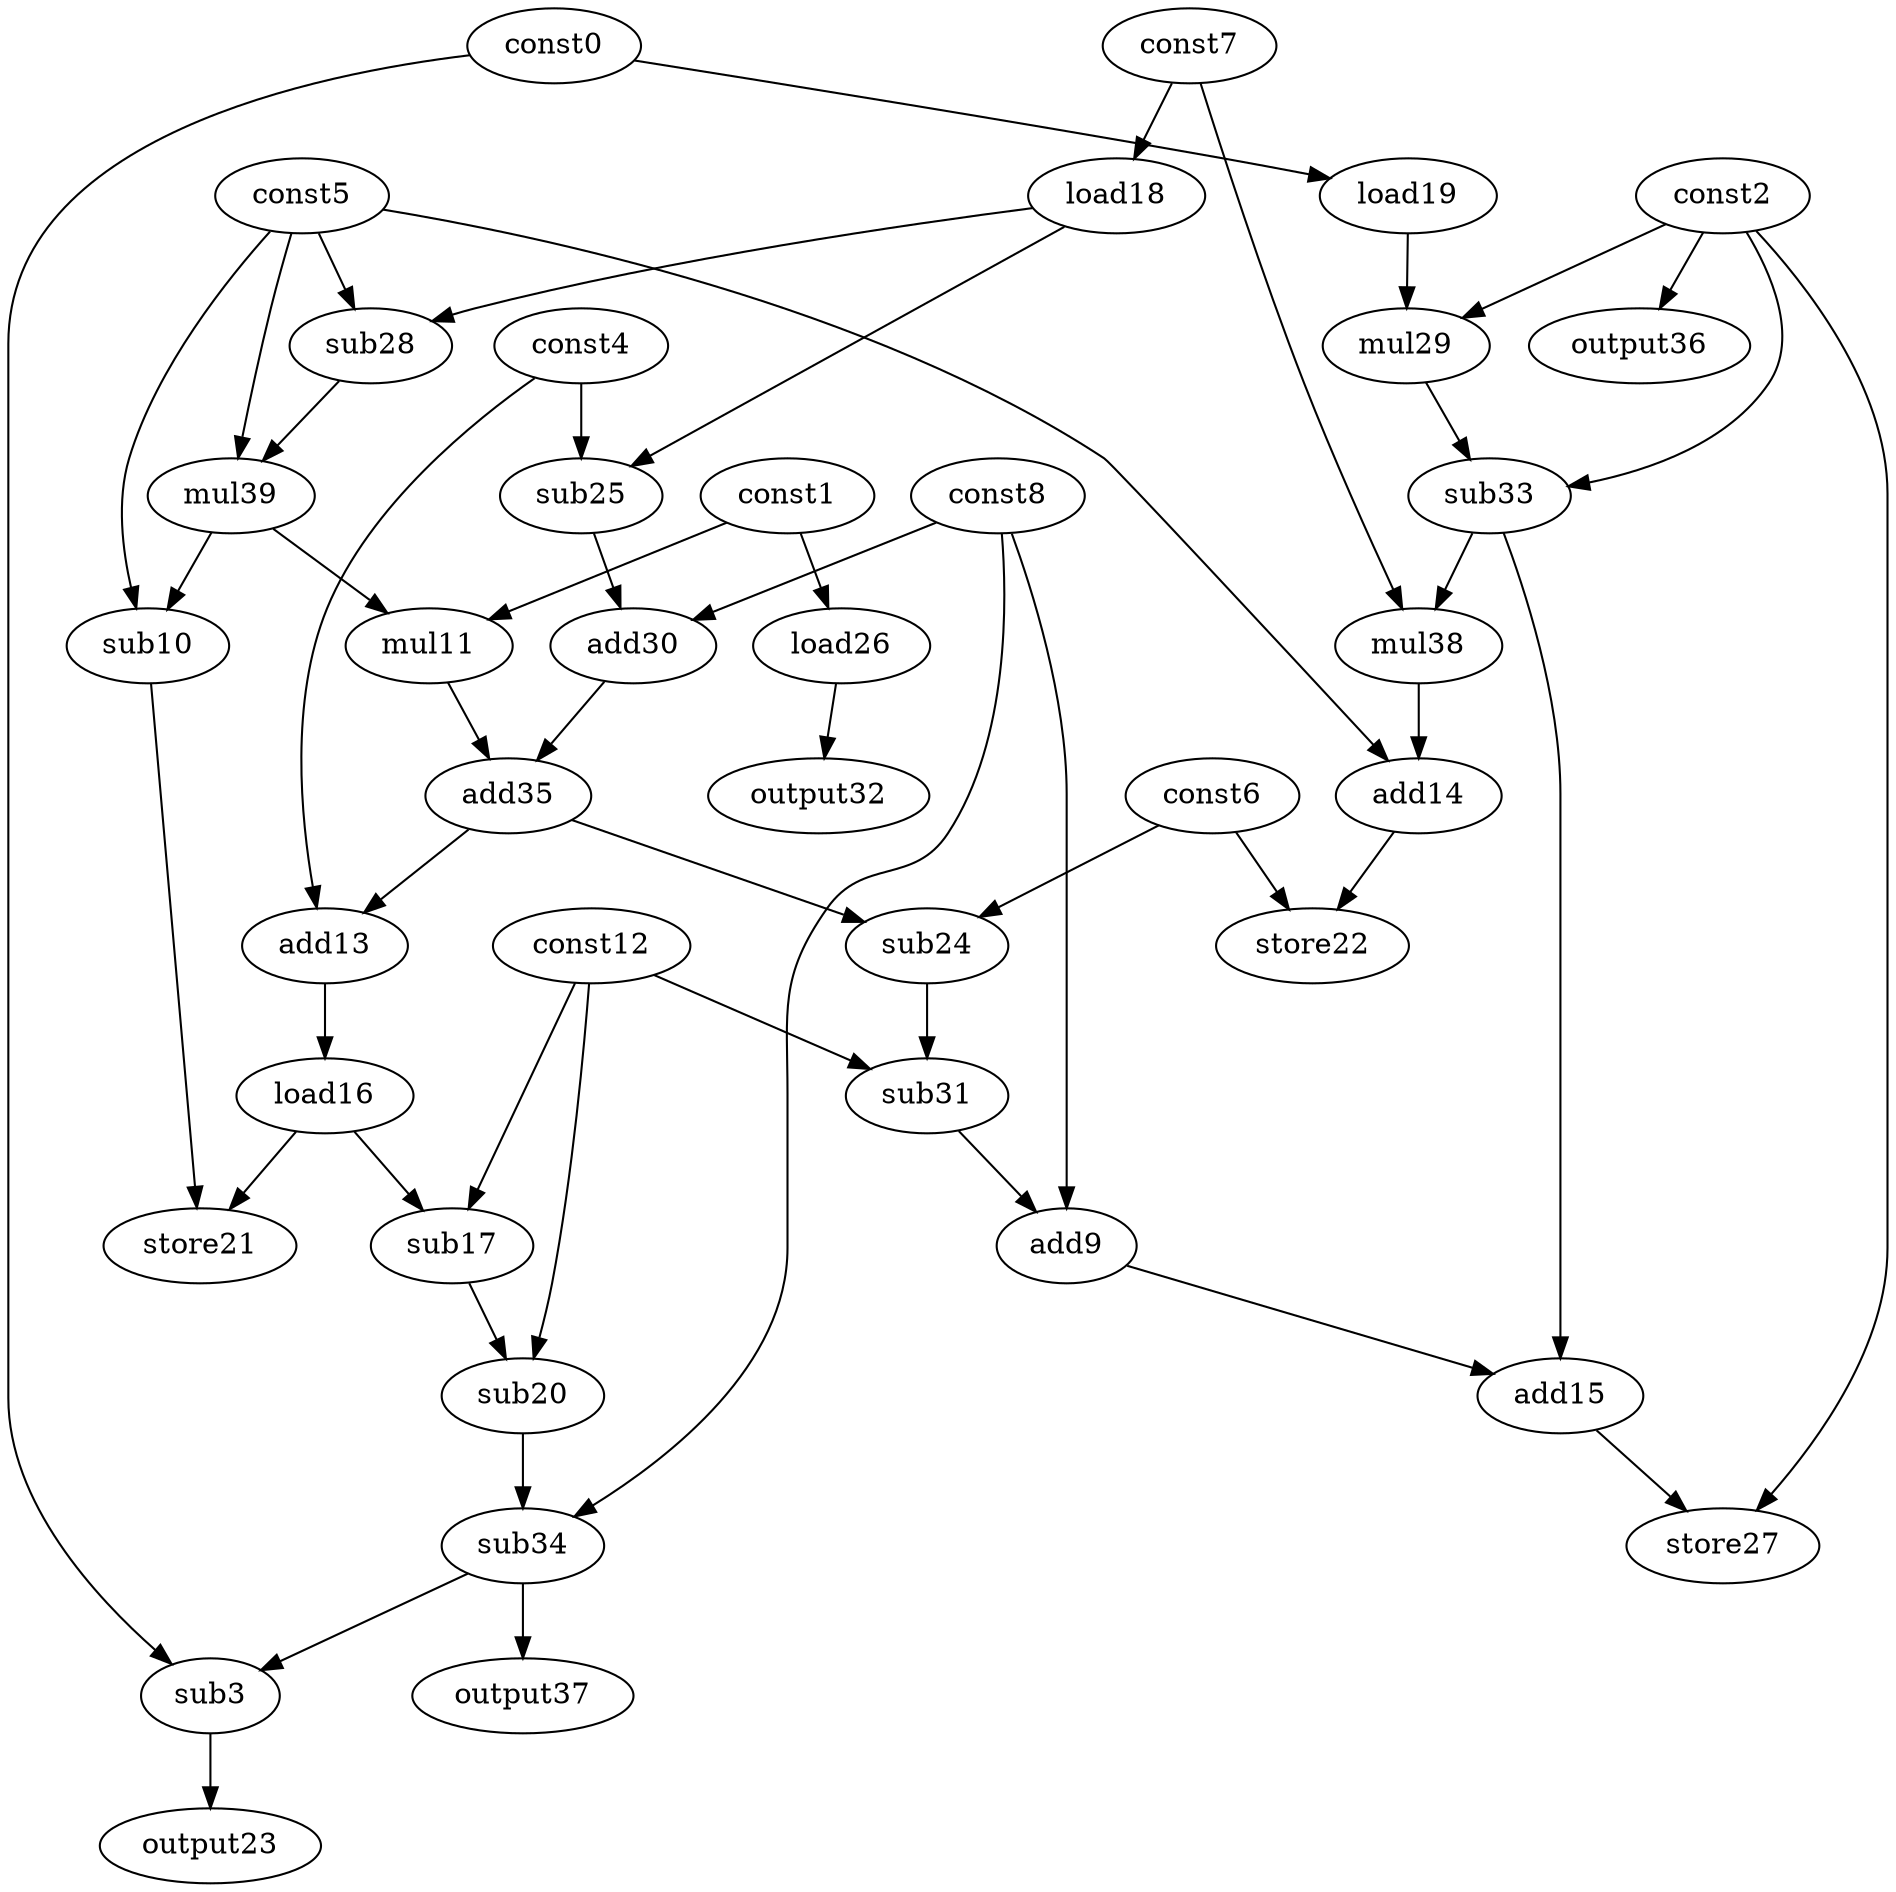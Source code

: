 digraph G { 
const0[opcode=const]; 
const1[opcode=const]; 
const2[opcode=const]; 
sub3[opcode=sub]; 
const4[opcode=const]; 
const5[opcode=const]; 
const6[opcode=const]; 
const7[opcode=const]; 
const8[opcode=const]; 
add9[opcode=add]; 
sub10[opcode=sub]; 
mul11[opcode=mul]; 
const12[opcode=const]; 
add13[opcode=add]; 
add14[opcode=add]; 
add15[opcode=add]; 
load16[opcode=load]; 
sub17[opcode=sub]; 
load18[opcode=load]; 
load19[opcode=load]; 
sub20[opcode=sub]; 
store21[opcode=store]; 
store22[opcode=store]; 
output23[opcode=output]; 
sub24[opcode=sub]; 
sub25[opcode=sub]; 
load26[opcode=load]; 
store27[opcode=store]; 
sub28[opcode=sub]; 
mul29[opcode=mul]; 
add30[opcode=add]; 
sub31[opcode=sub]; 
output32[opcode=output]; 
sub33[opcode=sub]; 
sub34[opcode=sub]; 
add35[opcode=add]; 
output36[opcode=output]; 
output37[opcode=output]; 
mul38[opcode=mul]; 
mul39[opcode=mul]; 
const7->load18[operand=0];
const0->load19[operand=0];
const1->load26[operand=0];
const2->output36[operand=0];
load18->sub25[operand=0];
const4->sub25[operand=1];
load18->sub28[operand=0];
const5->sub28[operand=1];
const2->mul29[operand=0];
load19->mul29[operand=1];
load26->output32[operand=0];
const8->add30[operand=0];
sub25->add30[operand=1];
const2->sub33[operand=0];
mul29->sub33[operand=1];
sub28->mul39[operand=0];
const5->mul39[operand=1];
const5->sub10[operand=0];
mul39->sub10[operand=1];
const1->mul11[operand=0];
mul39->mul11[operand=1];
sub33->mul38[operand=0];
const7->mul38[operand=1];
const5->add14[operand=0];
mul38->add14[operand=1];
mul11->add35[operand=0];
add30->add35[operand=1];
add35->add13[operand=0];
const4->add13[operand=1];
add14->store22[operand=0];
const6->store22[operand=1];
add35->sub24[operand=0];
const6->sub24[operand=1];
add13->load16[operand=0];
sub24->sub31[operand=0];
const12->sub31[operand=1];
const8->add9[operand=0];
sub31->add9[operand=1];
load16->sub17[operand=0];
const12->sub17[operand=1];
load16->store21[operand=0];
sub10->store21[operand=1];
sub33->add15[operand=0];
add9->add15[operand=1];
sub17->sub20[operand=0];
const12->sub20[operand=1];
const2->store27[operand=0];
add15->store27[operand=1];
const8->sub34[operand=0];
sub20->sub34[operand=1];
const0->sub3[operand=0];
sub34->sub3[operand=1];
sub34->output37[operand=0];
sub3->output23[operand=0];
}
